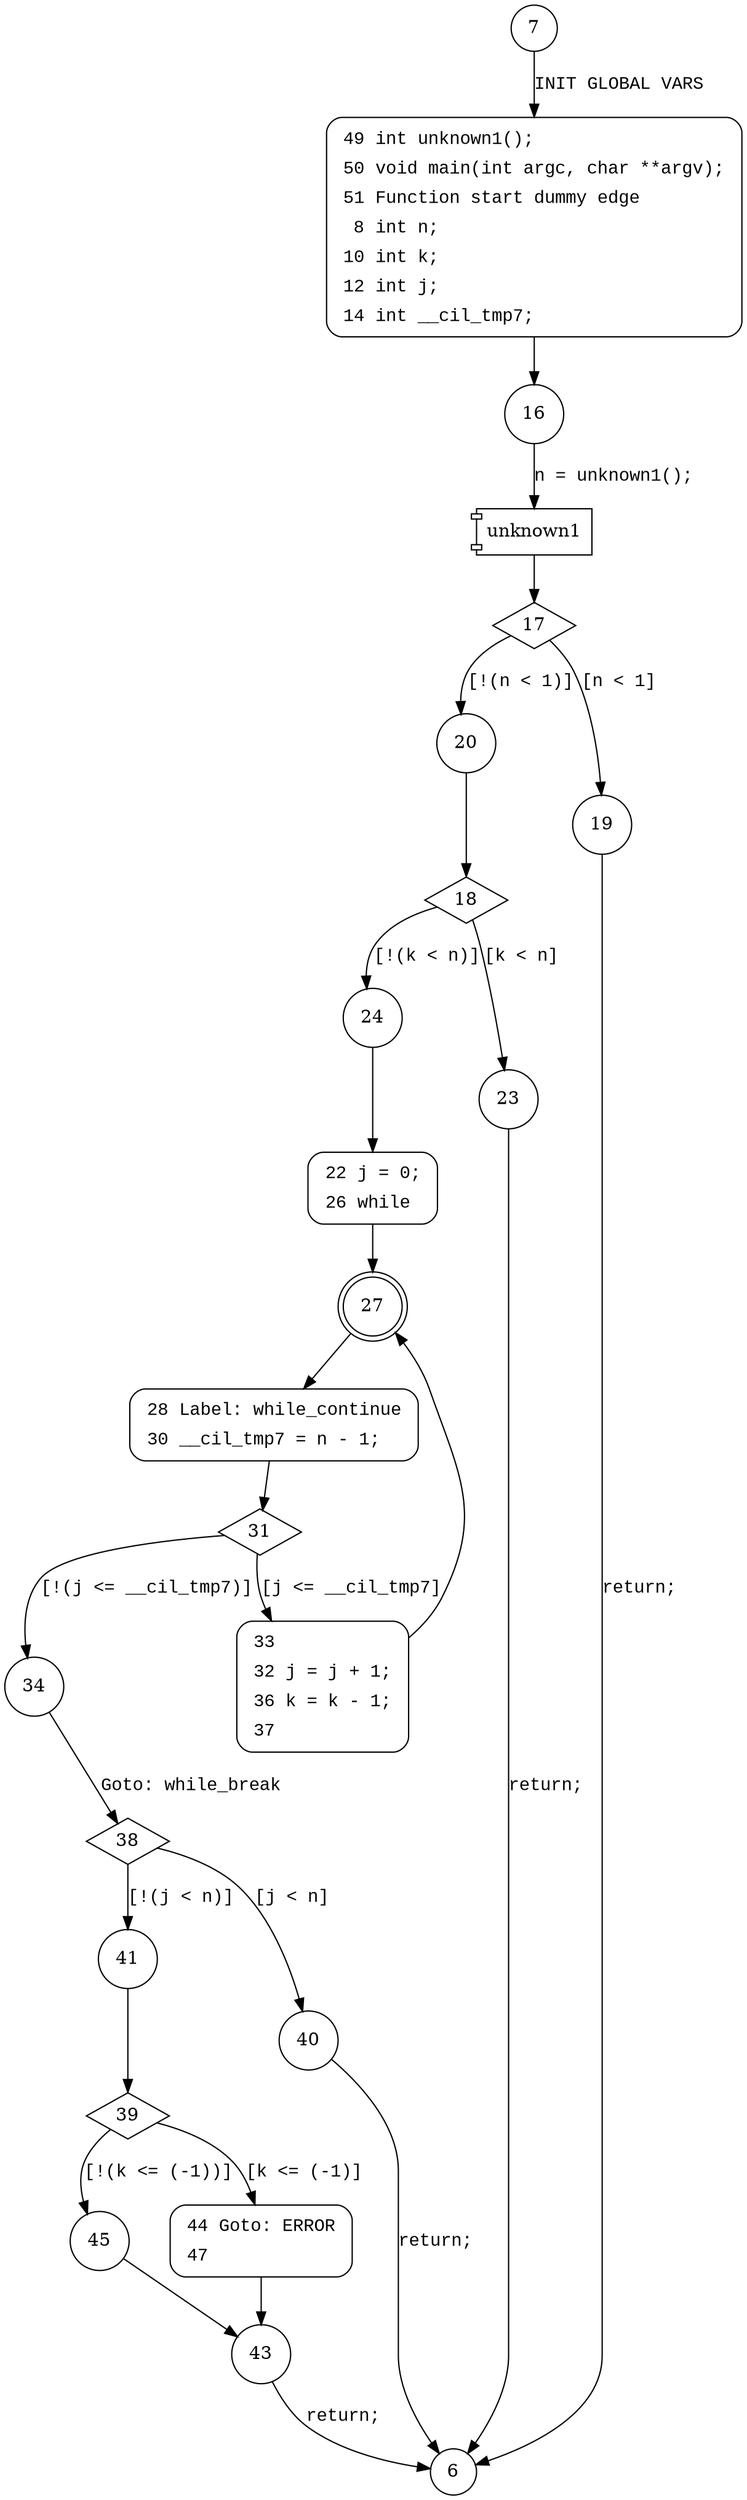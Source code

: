 digraph main {
7 [shape="circle"]
49 [shape="circle"]
16 [shape="circle"]
17 [shape="diamond"]
20 [shape="circle"]
19 [shape="circle"]
18 [shape="diamond"]
24 [shape="circle"]
23 [shape="circle"]
22 [shape="circle"]
27 [shape="doublecircle"]
28 [shape="circle"]
31 [shape="diamond"]
34 [shape="circle"]
33 [shape="circle"]
38 [shape="diamond"]
41 [shape="circle"]
40 [shape="circle"]
39 [shape="diamond"]
45 [shape="circle"]
44 [shape="circle"]
43 [shape="circle"]
6 [shape="circle"]
49 [style="filled,bold" penwidth="1" fillcolor="white" fontname="Courier New" shape="Mrecord" label=<<table border="0" cellborder="0" cellpadding="3" bgcolor="white"><tr><td align="right">49</td><td align="left">int unknown1();</td></tr><tr><td align="right">50</td><td align="left">void main(int argc, char **argv);</td></tr><tr><td align="right">51</td><td align="left">Function start dummy edge</td></tr><tr><td align="right">8</td><td align="left">int n;</td></tr><tr><td align="right">10</td><td align="left">int k;</td></tr><tr><td align="right">12</td><td align="left">int j;</td></tr><tr><td align="right">14</td><td align="left">int __cil_tmp7;</td></tr></table>>]
49 -> 16[label=""]
22 [style="filled,bold" penwidth="1" fillcolor="white" fontname="Courier New" shape="Mrecord" label=<<table border="0" cellborder="0" cellpadding="3" bgcolor="white"><tr><td align="right">22</td><td align="left">j = 0;</td></tr><tr><td align="right">26</td><td align="left">while</td></tr></table>>]
22 -> 27[label=""]
28 [style="filled,bold" penwidth="1" fillcolor="white" fontname="Courier New" shape="Mrecord" label=<<table border="0" cellborder="0" cellpadding="3" bgcolor="white"><tr><td align="right">28</td><td align="left">Label: while_continue</td></tr><tr><td align="right">30</td><td align="left">__cil_tmp7 = n - 1;</td></tr></table>>]
28 -> 31[label=""]
33 [style="filled,bold" penwidth="1" fillcolor="white" fontname="Courier New" shape="Mrecord" label=<<table border="0" cellborder="0" cellpadding="3" bgcolor="white"><tr><td align="right">33</td><td align="left"></td></tr><tr><td align="right">32</td><td align="left">j = j + 1;</td></tr><tr><td align="right">36</td><td align="left">k = k - 1;</td></tr><tr><td align="right">37</td><td align="left"></td></tr></table>>]
33 -> 27[label=""]
44 [style="filled,bold" penwidth="1" fillcolor="white" fontname="Courier New" shape="Mrecord" label=<<table border="0" cellborder="0" cellpadding="3" bgcolor="white"><tr><td align="right">44</td><td align="left">Goto: ERROR</td></tr><tr><td align="right">47</td><td align="left"></td></tr></table>>]
44 -> 43[label=""]
7 -> 49 [label="INIT GLOBAL VARS" fontname="Courier New"]
100001 [shape="component" label="unknown1"]
16 -> 100001 [label="n = unknown1();" fontname="Courier New"]
100001 -> 17 [label="" fontname="Courier New"]
17 -> 20 [label="[!(n < 1)]" fontname="Courier New"]
17 -> 19 [label="[n < 1]" fontname="Courier New"]
20 -> 18 [label="" fontname="Courier New"]
18 -> 24 [label="[!(k < n)]" fontname="Courier New"]
18 -> 23 [label="[k < n]" fontname="Courier New"]
24 -> 22 [label="" fontname="Courier New"]
27 -> 28 [label="" fontname="Courier New"]
31 -> 34 [label="[!(j <= __cil_tmp7)]" fontname="Courier New"]
31 -> 33 [label="[j <= __cil_tmp7]" fontname="Courier New"]
34 -> 38 [label="Goto: while_break" fontname="Courier New"]
38 -> 41 [label="[!(j < n)]" fontname="Courier New"]
38 -> 40 [label="[j < n]" fontname="Courier New"]
41 -> 39 [label="" fontname="Courier New"]
39 -> 45 [label="[!(k <= (-1))]" fontname="Courier New"]
39 -> 44 [label="[k <= (-1)]" fontname="Courier New"]
43 -> 6 [label="return;" fontname="Courier New"]
19 -> 6 [label="return;" fontname="Courier New"]
23 -> 6 [label="return;" fontname="Courier New"]
40 -> 6 [label="return;" fontname="Courier New"]
45 -> 43 [label="" fontname="Courier New"]
}